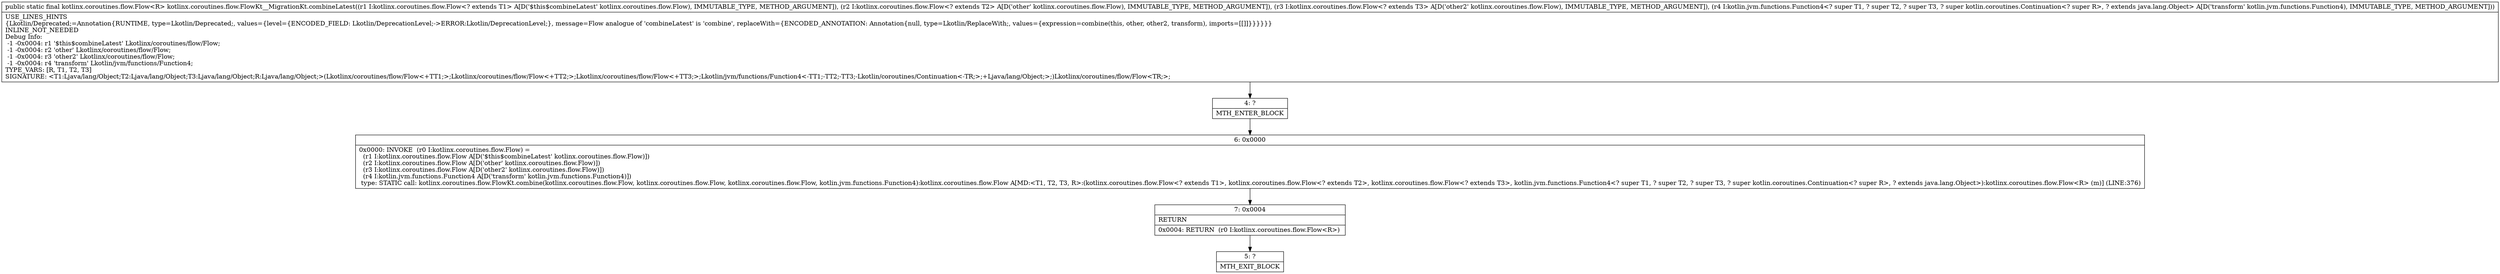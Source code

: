 digraph "CFG forkotlinx.coroutines.flow.FlowKt__MigrationKt.combineLatest(Lkotlinx\/coroutines\/flow\/Flow;Lkotlinx\/coroutines\/flow\/Flow;Lkotlinx\/coroutines\/flow\/Flow;Lkotlin\/jvm\/functions\/Function4;)Lkotlinx\/coroutines\/flow\/Flow;" {
Node_4 [shape=record,label="{4\:\ ?|MTH_ENTER_BLOCK\l}"];
Node_6 [shape=record,label="{6\:\ 0x0000|0x0000: INVOKE  (r0 I:kotlinx.coroutines.flow.Flow) = \l  (r1 I:kotlinx.coroutines.flow.Flow A[D('$this$combineLatest' kotlinx.coroutines.flow.Flow)])\l  (r2 I:kotlinx.coroutines.flow.Flow A[D('other' kotlinx.coroutines.flow.Flow)])\l  (r3 I:kotlinx.coroutines.flow.Flow A[D('other2' kotlinx.coroutines.flow.Flow)])\l  (r4 I:kotlin.jvm.functions.Function4 A[D('transform' kotlin.jvm.functions.Function4)])\l type: STATIC call: kotlinx.coroutines.flow.FlowKt.combine(kotlinx.coroutines.flow.Flow, kotlinx.coroutines.flow.Flow, kotlinx.coroutines.flow.Flow, kotlin.jvm.functions.Function4):kotlinx.coroutines.flow.Flow A[MD:\<T1, T2, T3, R\>:(kotlinx.coroutines.flow.Flow\<? extends T1\>, kotlinx.coroutines.flow.Flow\<? extends T2\>, kotlinx.coroutines.flow.Flow\<? extends T3\>, kotlin.jvm.functions.Function4\<? super T1, ? super T2, ? super T3, ? super kotlin.coroutines.Continuation\<? super R\>, ? extends java.lang.Object\>):kotlinx.coroutines.flow.Flow\<R\> (m)] (LINE:376)\l}"];
Node_7 [shape=record,label="{7\:\ 0x0004|RETURN\l|0x0004: RETURN  (r0 I:kotlinx.coroutines.flow.Flow\<R\>) \l}"];
Node_5 [shape=record,label="{5\:\ ?|MTH_EXIT_BLOCK\l}"];
MethodNode[shape=record,label="{public static final kotlinx.coroutines.flow.Flow\<R\> kotlinx.coroutines.flow.FlowKt__MigrationKt.combineLatest((r1 I:kotlinx.coroutines.flow.Flow\<? extends T1\> A[D('$this$combineLatest' kotlinx.coroutines.flow.Flow), IMMUTABLE_TYPE, METHOD_ARGUMENT]), (r2 I:kotlinx.coroutines.flow.Flow\<? extends T2\> A[D('other' kotlinx.coroutines.flow.Flow), IMMUTABLE_TYPE, METHOD_ARGUMENT]), (r3 I:kotlinx.coroutines.flow.Flow\<? extends T3\> A[D('other2' kotlinx.coroutines.flow.Flow), IMMUTABLE_TYPE, METHOD_ARGUMENT]), (r4 I:kotlin.jvm.functions.Function4\<? super T1, ? super T2, ? super T3, ? super kotlin.coroutines.Continuation\<? super R\>, ? extends java.lang.Object\> A[D('transform' kotlin.jvm.functions.Function4), IMMUTABLE_TYPE, METHOD_ARGUMENT]))  | USE_LINES_HINTS\l\{Lkotlin\/Deprecated;=Annotation\{RUNTIME, type=Lkotlin\/Deprecated;, values=\{level=\{ENCODED_FIELD: Lkotlin\/DeprecationLevel;\-\>ERROR:Lkotlin\/DeprecationLevel;\}, message=Flow analogue of 'combineLatest' is 'combine', replaceWith=\{ENCODED_ANNOTATION: Annotation\{null, type=Lkotlin\/ReplaceWith;, values=\{expression=combine(this, other, other2, transform), imports=[[]]\}\}\}\}\}\}\lINLINE_NOT_NEEDED\lDebug Info:\l  \-1 \-0x0004: r1 '$this$combineLatest' Lkotlinx\/coroutines\/flow\/Flow;\l  \-1 \-0x0004: r2 'other' Lkotlinx\/coroutines\/flow\/Flow;\l  \-1 \-0x0004: r3 'other2' Lkotlinx\/coroutines\/flow\/Flow;\l  \-1 \-0x0004: r4 'transform' Lkotlin\/jvm\/functions\/Function4;\lTYPE_VARS: [R, T1, T2, T3]\lSIGNATURE: \<T1:Ljava\/lang\/Object;T2:Ljava\/lang\/Object;T3:Ljava\/lang\/Object;R:Ljava\/lang\/Object;\>(Lkotlinx\/coroutines\/flow\/Flow\<+TT1;\>;Lkotlinx\/coroutines\/flow\/Flow\<+TT2;\>;Lkotlinx\/coroutines\/flow\/Flow\<+TT3;\>;Lkotlin\/jvm\/functions\/Function4\<\-TT1;\-TT2;\-TT3;\-Lkotlin\/coroutines\/Continuation\<\-TR;\>;+Ljava\/lang\/Object;\>;)Lkotlinx\/coroutines\/flow\/Flow\<TR;\>;\l}"];
MethodNode -> Node_4;Node_4 -> Node_6;
Node_6 -> Node_7;
Node_7 -> Node_5;
}

